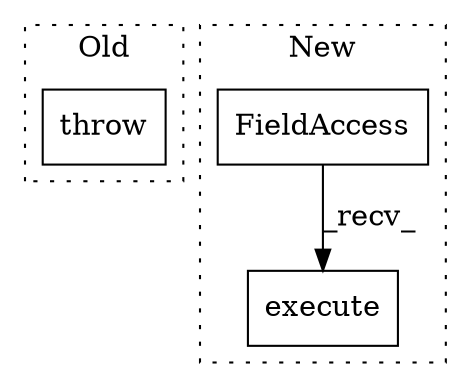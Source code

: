 digraph G {
subgraph cluster0 {
1 [label="throw" a="53" s="5807" l="6" shape="box"];
label = "Old";
style="dotted";
}
subgraph cluster1 {
2 [label="execute" a="32" s="6281,6291" l="8,1" shape="box"];
3 [label="FieldAccess" a="22" s="6258" l="22" shape="box"];
label = "New";
style="dotted";
}
3 -> 2 [label="_recv_"];
}